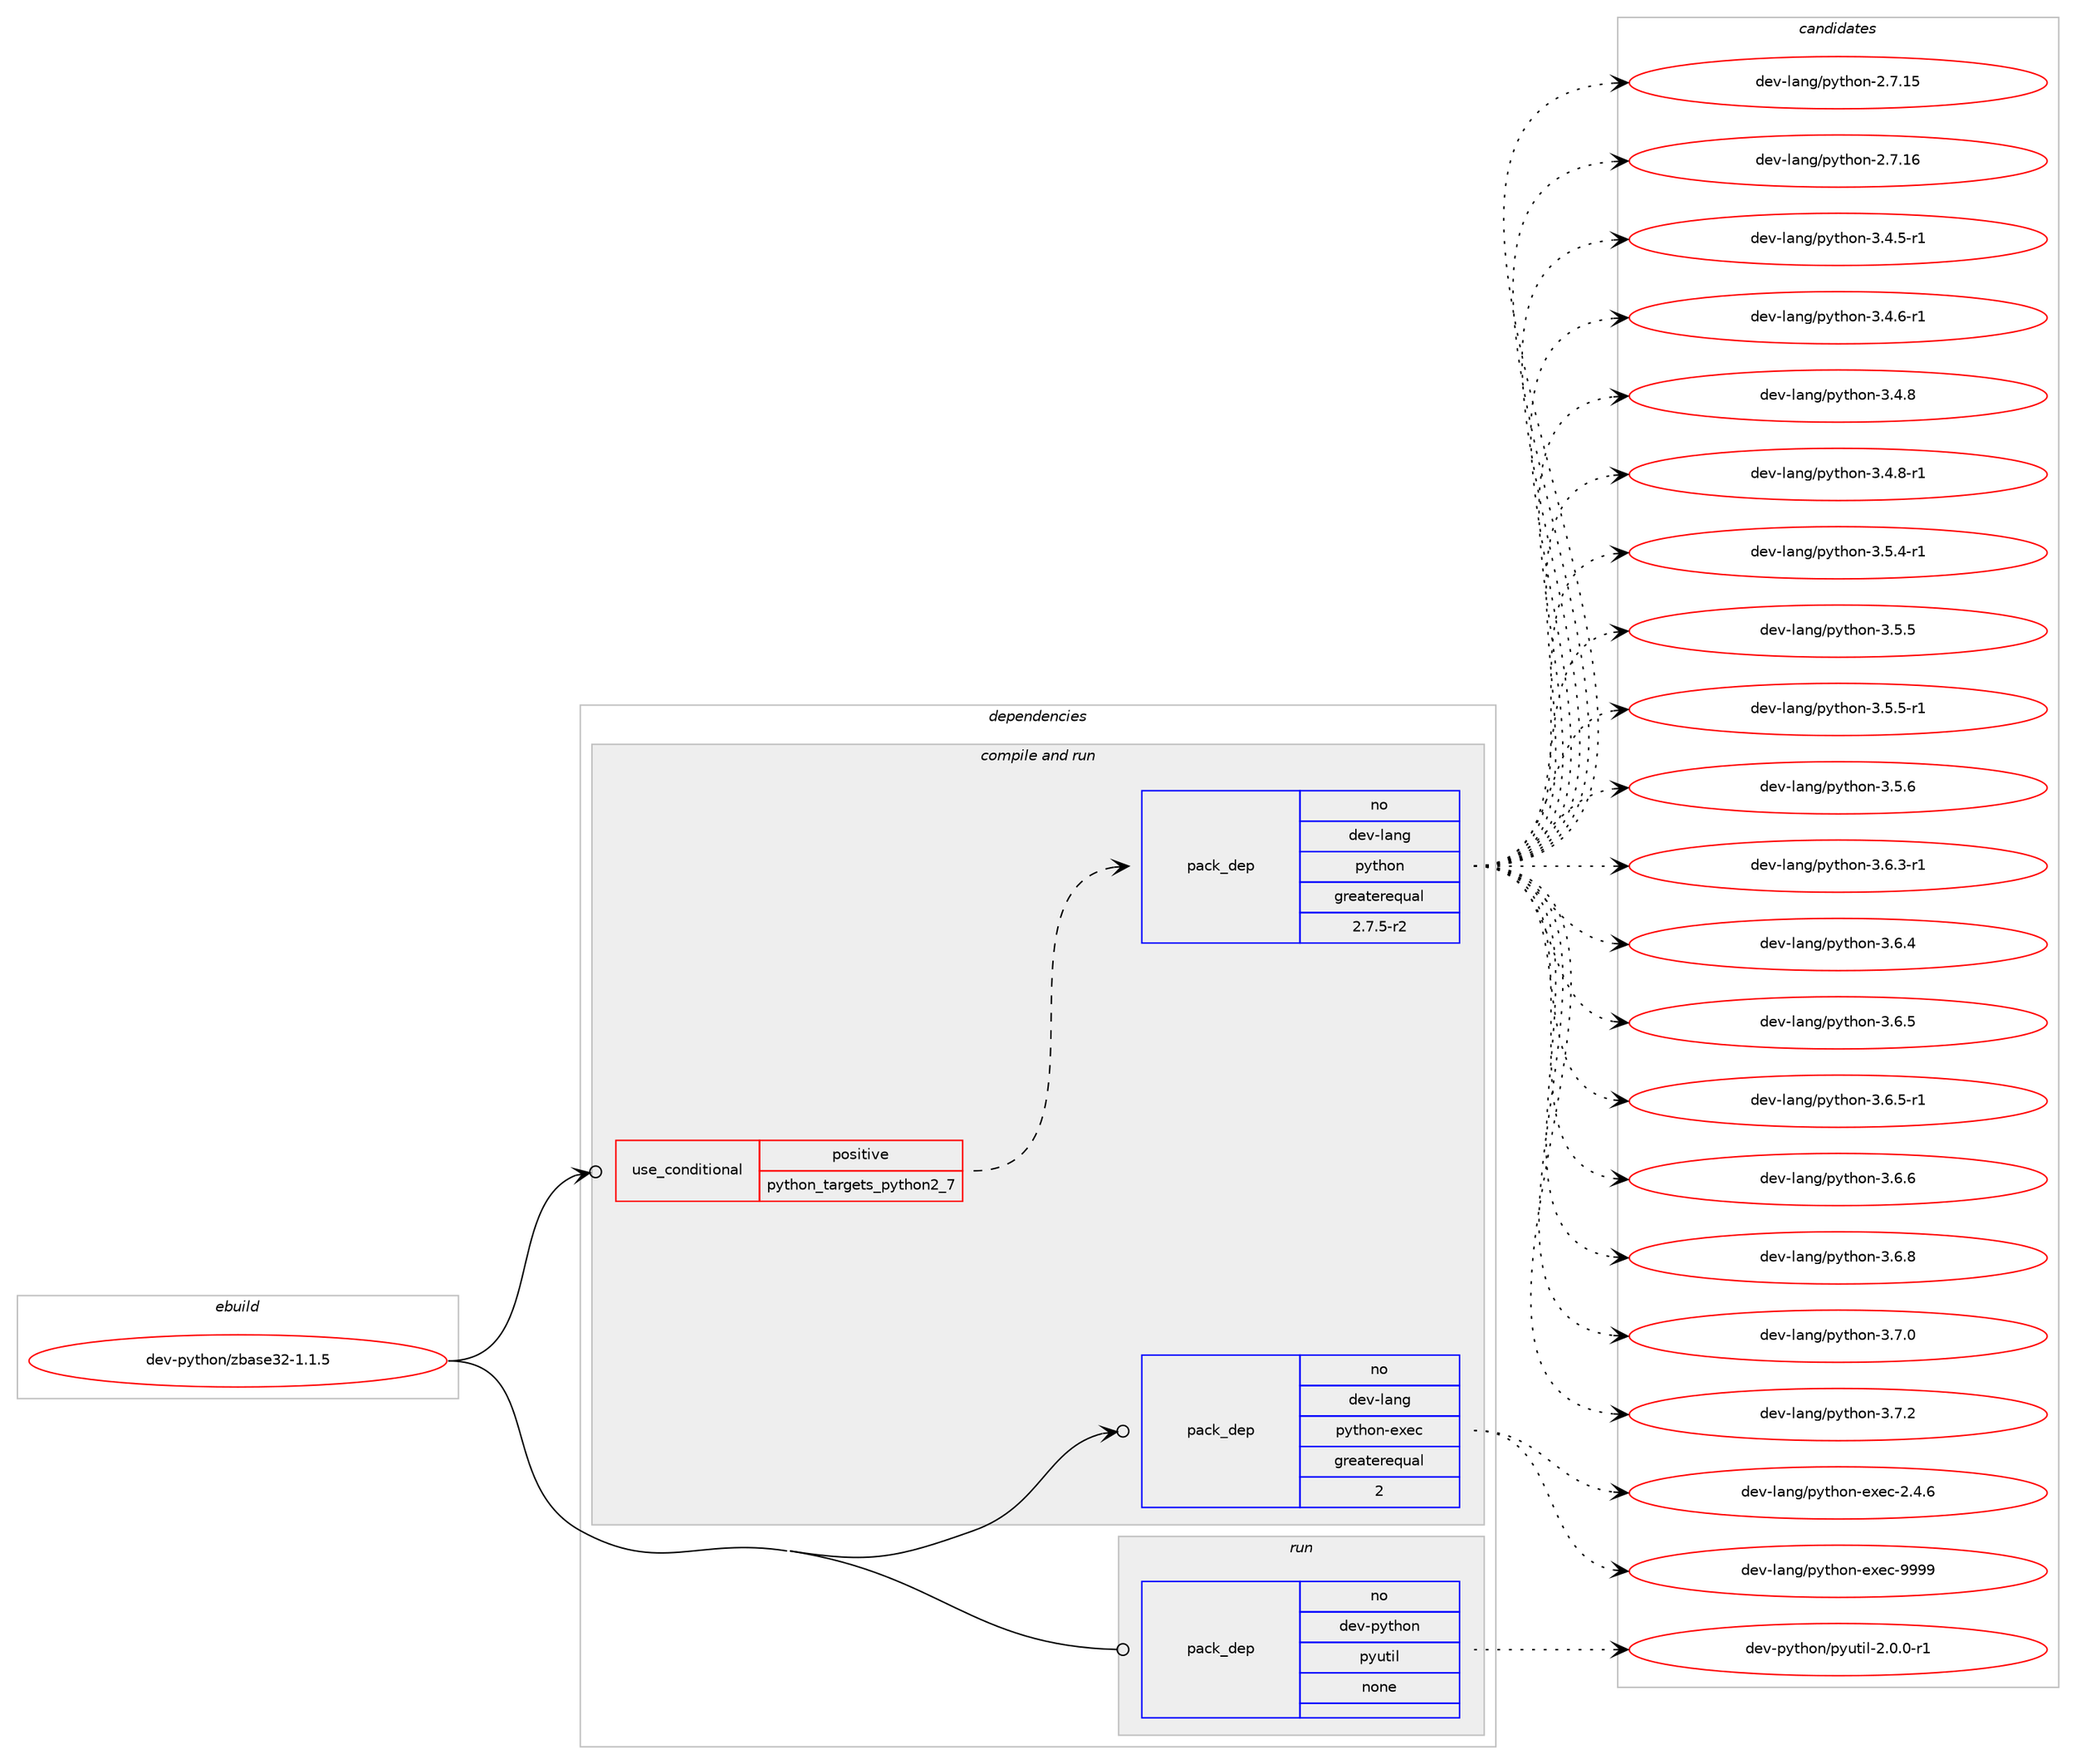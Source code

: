 digraph prolog {

# *************
# Graph options
# *************

newrank=true;
concentrate=true;
compound=true;
graph [rankdir=LR,fontname=Helvetica,fontsize=10,ranksep=1.5];#, ranksep=2.5, nodesep=0.2];
edge  [arrowhead=vee];
node  [fontname=Helvetica,fontsize=10];

# **********
# The ebuild
# **********

subgraph cluster_leftcol {
color=gray;
rank=same;
label=<<i>ebuild</i>>;
id [label="dev-python/zbase32-1.1.5", color=red, width=4, href="../dev-python/zbase32-1.1.5.svg"];
}

# ****************
# The dependencies
# ****************

subgraph cluster_midcol {
color=gray;
label=<<i>dependencies</i>>;
subgraph cluster_compile {
fillcolor="#eeeeee";
style=filled;
label=<<i>compile</i>>;
}
subgraph cluster_compileandrun {
fillcolor="#eeeeee";
style=filled;
label=<<i>compile and run</i>>;
subgraph cond387227 {
dependency1449102 [label=<<TABLE BORDER="0" CELLBORDER="1" CELLSPACING="0" CELLPADDING="4"><TR><TD ROWSPAN="3" CELLPADDING="10">use_conditional</TD></TR><TR><TD>positive</TD></TR><TR><TD>python_targets_python2_7</TD></TR></TABLE>>, shape=none, color=red];
subgraph pack1038502 {
dependency1449103 [label=<<TABLE BORDER="0" CELLBORDER="1" CELLSPACING="0" CELLPADDING="4" WIDTH="220"><TR><TD ROWSPAN="6" CELLPADDING="30">pack_dep</TD></TR><TR><TD WIDTH="110">no</TD></TR><TR><TD>dev-lang</TD></TR><TR><TD>python</TD></TR><TR><TD>greaterequal</TD></TR><TR><TD>2.7.5-r2</TD></TR></TABLE>>, shape=none, color=blue];
}
dependency1449102:e -> dependency1449103:w [weight=20,style="dashed",arrowhead="vee"];
}
id:e -> dependency1449102:w [weight=20,style="solid",arrowhead="odotvee"];
subgraph pack1038503 {
dependency1449104 [label=<<TABLE BORDER="0" CELLBORDER="1" CELLSPACING="0" CELLPADDING="4" WIDTH="220"><TR><TD ROWSPAN="6" CELLPADDING="30">pack_dep</TD></TR><TR><TD WIDTH="110">no</TD></TR><TR><TD>dev-lang</TD></TR><TR><TD>python-exec</TD></TR><TR><TD>greaterequal</TD></TR><TR><TD>2</TD></TR></TABLE>>, shape=none, color=blue];
}
id:e -> dependency1449104:w [weight=20,style="solid",arrowhead="odotvee"];
}
subgraph cluster_run {
fillcolor="#eeeeee";
style=filled;
label=<<i>run</i>>;
subgraph pack1038504 {
dependency1449105 [label=<<TABLE BORDER="0" CELLBORDER="1" CELLSPACING="0" CELLPADDING="4" WIDTH="220"><TR><TD ROWSPAN="6" CELLPADDING="30">pack_dep</TD></TR><TR><TD WIDTH="110">no</TD></TR><TR><TD>dev-python</TD></TR><TR><TD>pyutil</TD></TR><TR><TD>none</TD></TR><TR><TD></TD></TR></TABLE>>, shape=none, color=blue];
}
id:e -> dependency1449105:w [weight=20,style="solid",arrowhead="odot"];
}
}

# **************
# The candidates
# **************

subgraph cluster_choices {
rank=same;
color=gray;
label=<<i>candidates</i>>;

subgraph choice1038502 {
color=black;
nodesep=1;
choice10010111845108971101034711212111610411111045504655464953 [label="dev-lang/python-2.7.15", color=red, width=4,href="../dev-lang/python-2.7.15.svg"];
choice10010111845108971101034711212111610411111045504655464954 [label="dev-lang/python-2.7.16", color=red, width=4,href="../dev-lang/python-2.7.16.svg"];
choice1001011184510897110103471121211161041111104551465246534511449 [label="dev-lang/python-3.4.5-r1", color=red, width=4,href="../dev-lang/python-3.4.5-r1.svg"];
choice1001011184510897110103471121211161041111104551465246544511449 [label="dev-lang/python-3.4.6-r1", color=red, width=4,href="../dev-lang/python-3.4.6-r1.svg"];
choice100101118451089711010347112121116104111110455146524656 [label="dev-lang/python-3.4.8", color=red, width=4,href="../dev-lang/python-3.4.8.svg"];
choice1001011184510897110103471121211161041111104551465246564511449 [label="dev-lang/python-3.4.8-r1", color=red, width=4,href="../dev-lang/python-3.4.8-r1.svg"];
choice1001011184510897110103471121211161041111104551465346524511449 [label="dev-lang/python-3.5.4-r1", color=red, width=4,href="../dev-lang/python-3.5.4-r1.svg"];
choice100101118451089711010347112121116104111110455146534653 [label="dev-lang/python-3.5.5", color=red, width=4,href="../dev-lang/python-3.5.5.svg"];
choice1001011184510897110103471121211161041111104551465346534511449 [label="dev-lang/python-3.5.5-r1", color=red, width=4,href="../dev-lang/python-3.5.5-r1.svg"];
choice100101118451089711010347112121116104111110455146534654 [label="dev-lang/python-3.5.6", color=red, width=4,href="../dev-lang/python-3.5.6.svg"];
choice1001011184510897110103471121211161041111104551465446514511449 [label="dev-lang/python-3.6.3-r1", color=red, width=4,href="../dev-lang/python-3.6.3-r1.svg"];
choice100101118451089711010347112121116104111110455146544652 [label="dev-lang/python-3.6.4", color=red, width=4,href="../dev-lang/python-3.6.4.svg"];
choice100101118451089711010347112121116104111110455146544653 [label="dev-lang/python-3.6.5", color=red, width=4,href="../dev-lang/python-3.6.5.svg"];
choice1001011184510897110103471121211161041111104551465446534511449 [label="dev-lang/python-3.6.5-r1", color=red, width=4,href="../dev-lang/python-3.6.5-r1.svg"];
choice100101118451089711010347112121116104111110455146544654 [label="dev-lang/python-3.6.6", color=red, width=4,href="../dev-lang/python-3.6.6.svg"];
choice100101118451089711010347112121116104111110455146544656 [label="dev-lang/python-3.6.8", color=red, width=4,href="../dev-lang/python-3.6.8.svg"];
choice100101118451089711010347112121116104111110455146554648 [label="dev-lang/python-3.7.0", color=red, width=4,href="../dev-lang/python-3.7.0.svg"];
choice100101118451089711010347112121116104111110455146554650 [label="dev-lang/python-3.7.2", color=red, width=4,href="../dev-lang/python-3.7.2.svg"];
dependency1449103:e -> choice10010111845108971101034711212111610411111045504655464953:w [style=dotted,weight="100"];
dependency1449103:e -> choice10010111845108971101034711212111610411111045504655464954:w [style=dotted,weight="100"];
dependency1449103:e -> choice1001011184510897110103471121211161041111104551465246534511449:w [style=dotted,weight="100"];
dependency1449103:e -> choice1001011184510897110103471121211161041111104551465246544511449:w [style=dotted,weight="100"];
dependency1449103:e -> choice100101118451089711010347112121116104111110455146524656:w [style=dotted,weight="100"];
dependency1449103:e -> choice1001011184510897110103471121211161041111104551465246564511449:w [style=dotted,weight="100"];
dependency1449103:e -> choice1001011184510897110103471121211161041111104551465346524511449:w [style=dotted,weight="100"];
dependency1449103:e -> choice100101118451089711010347112121116104111110455146534653:w [style=dotted,weight="100"];
dependency1449103:e -> choice1001011184510897110103471121211161041111104551465346534511449:w [style=dotted,weight="100"];
dependency1449103:e -> choice100101118451089711010347112121116104111110455146534654:w [style=dotted,weight="100"];
dependency1449103:e -> choice1001011184510897110103471121211161041111104551465446514511449:w [style=dotted,weight="100"];
dependency1449103:e -> choice100101118451089711010347112121116104111110455146544652:w [style=dotted,weight="100"];
dependency1449103:e -> choice100101118451089711010347112121116104111110455146544653:w [style=dotted,weight="100"];
dependency1449103:e -> choice1001011184510897110103471121211161041111104551465446534511449:w [style=dotted,weight="100"];
dependency1449103:e -> choice100101118451089711010347112121116104111110455146544654:w [style=dotted,weight="100"];
dependency1449103:e -> choice100101118451089711010347112121116104111110455146544656:w [style=dotted,weight="100"];
dependency1449103:e -> choice100101118451089711010347112121116104111110455146554648:w [style=dotted,weight="100"];
dependency1449103:e -> choice100101118451089711010347112121116104111110455146554650:w [style=dotted,weight="100"];
}
subgraph choice1038503 {
color=black;
nodesep=1;
choice1001011184510897110103471121211161041111104510112010199455046524654 [label="dev-lang/python-exec-2.4.6", color=red, width=4,href="../dev-lang/python-exec-2.4.6.svg"];
choice10010111845108971101034711212111610411111045101120101994557575757 [label="dev-lang/python-exec-9999", color=red, width=4,href="../dev-lang/python-exec-9999.svg"];
dependency1449104:e -> choice1001011184510897110103471121211161041111104510112010199455046524654:w [style=dotted,weight="100"];
dependency1449104:e -> choice10010111845108971101034711212111610411111045101120101994557575757:w [style=dotted,weight="100"];
}
subgraph choice1038504 {
color=black;
nodesep=1;
choice10010111845112121116104111110471121211171161051084550464846484511449 [label="dev-python/pyutil-2.0.0-r1", color=red, width=4,href="../dev-python/pyutil-2.0.0-r1.svg"];
dependency1449105:e -> choice10010111845112121116104111110471121211171161051084550464846484511449:w [style=dotted,weight="100"];
}
}

}
